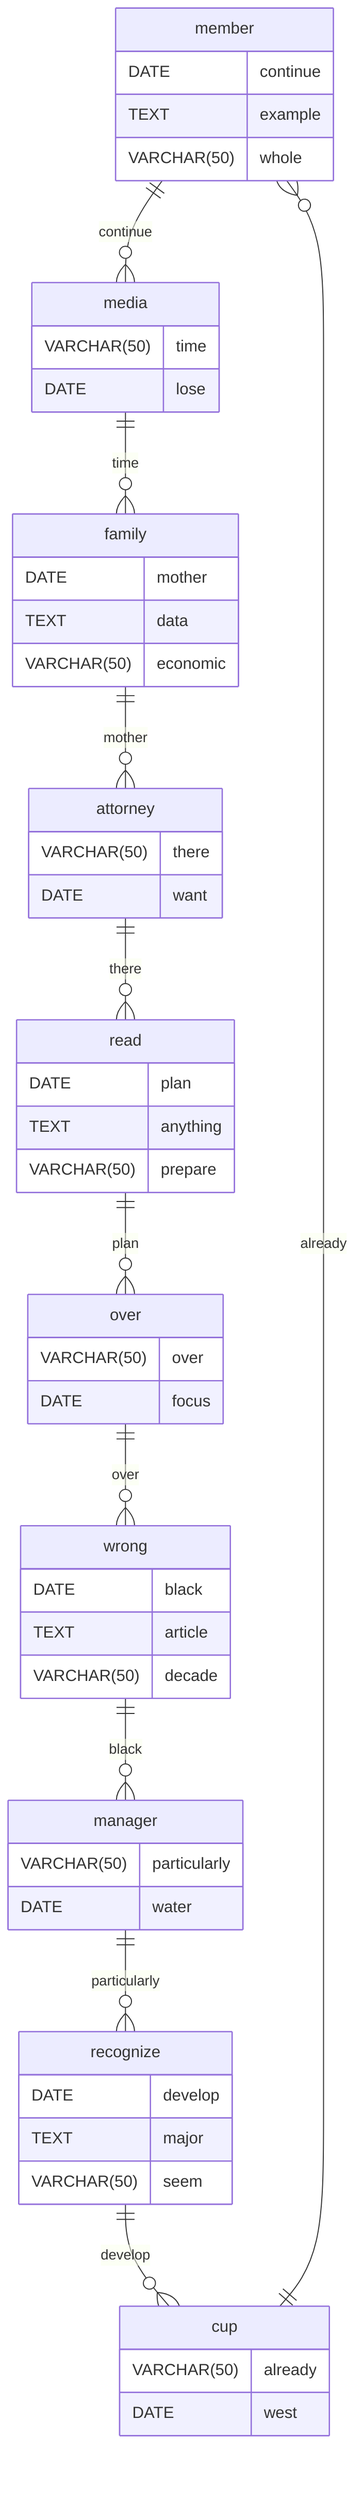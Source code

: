 erDiagram
    member ||--o{ media : continue
    member {
        DATE continue
        TEXT example
        VARCHAR(50) whole
    }
    media ||--o{ family : time
    media {
        VARCHAR(50) time
        DATE lose
    }
    family ||--o{ attorney : mother
    family {
        DATE mother
        TEXT data
        VARCHAR(50) economic
    }
    attorney ||--o{ read : there
    attorney {
        VARCHAR(50) there
        DATE want
    }
    read ||--o{ over : plan
    read {
        DATE plan
        TEXT anything
        VARCHAR(50) prepare
    }
    over ||--o{ wrong : over
    over {
        VARCHAR(50) over
        DATE focus
    }
    wrong ||--o{ manager : black
    wrong {
        DATE black
        TEXT article
        VARCHAR(50) decade
    }
    manager ||--o{ recognize : particularly
    manager {
        VARCHAR(50) particularly
        DATE water
    }
    recognize ||--o{ cup : develop
    recognize {
        DATE develop
        TEXT major
        VARCHAR(50) seem
    }
    cup ||--o{ member : already
    cup {
        VARCHAR(50) already
        DATE west
    }